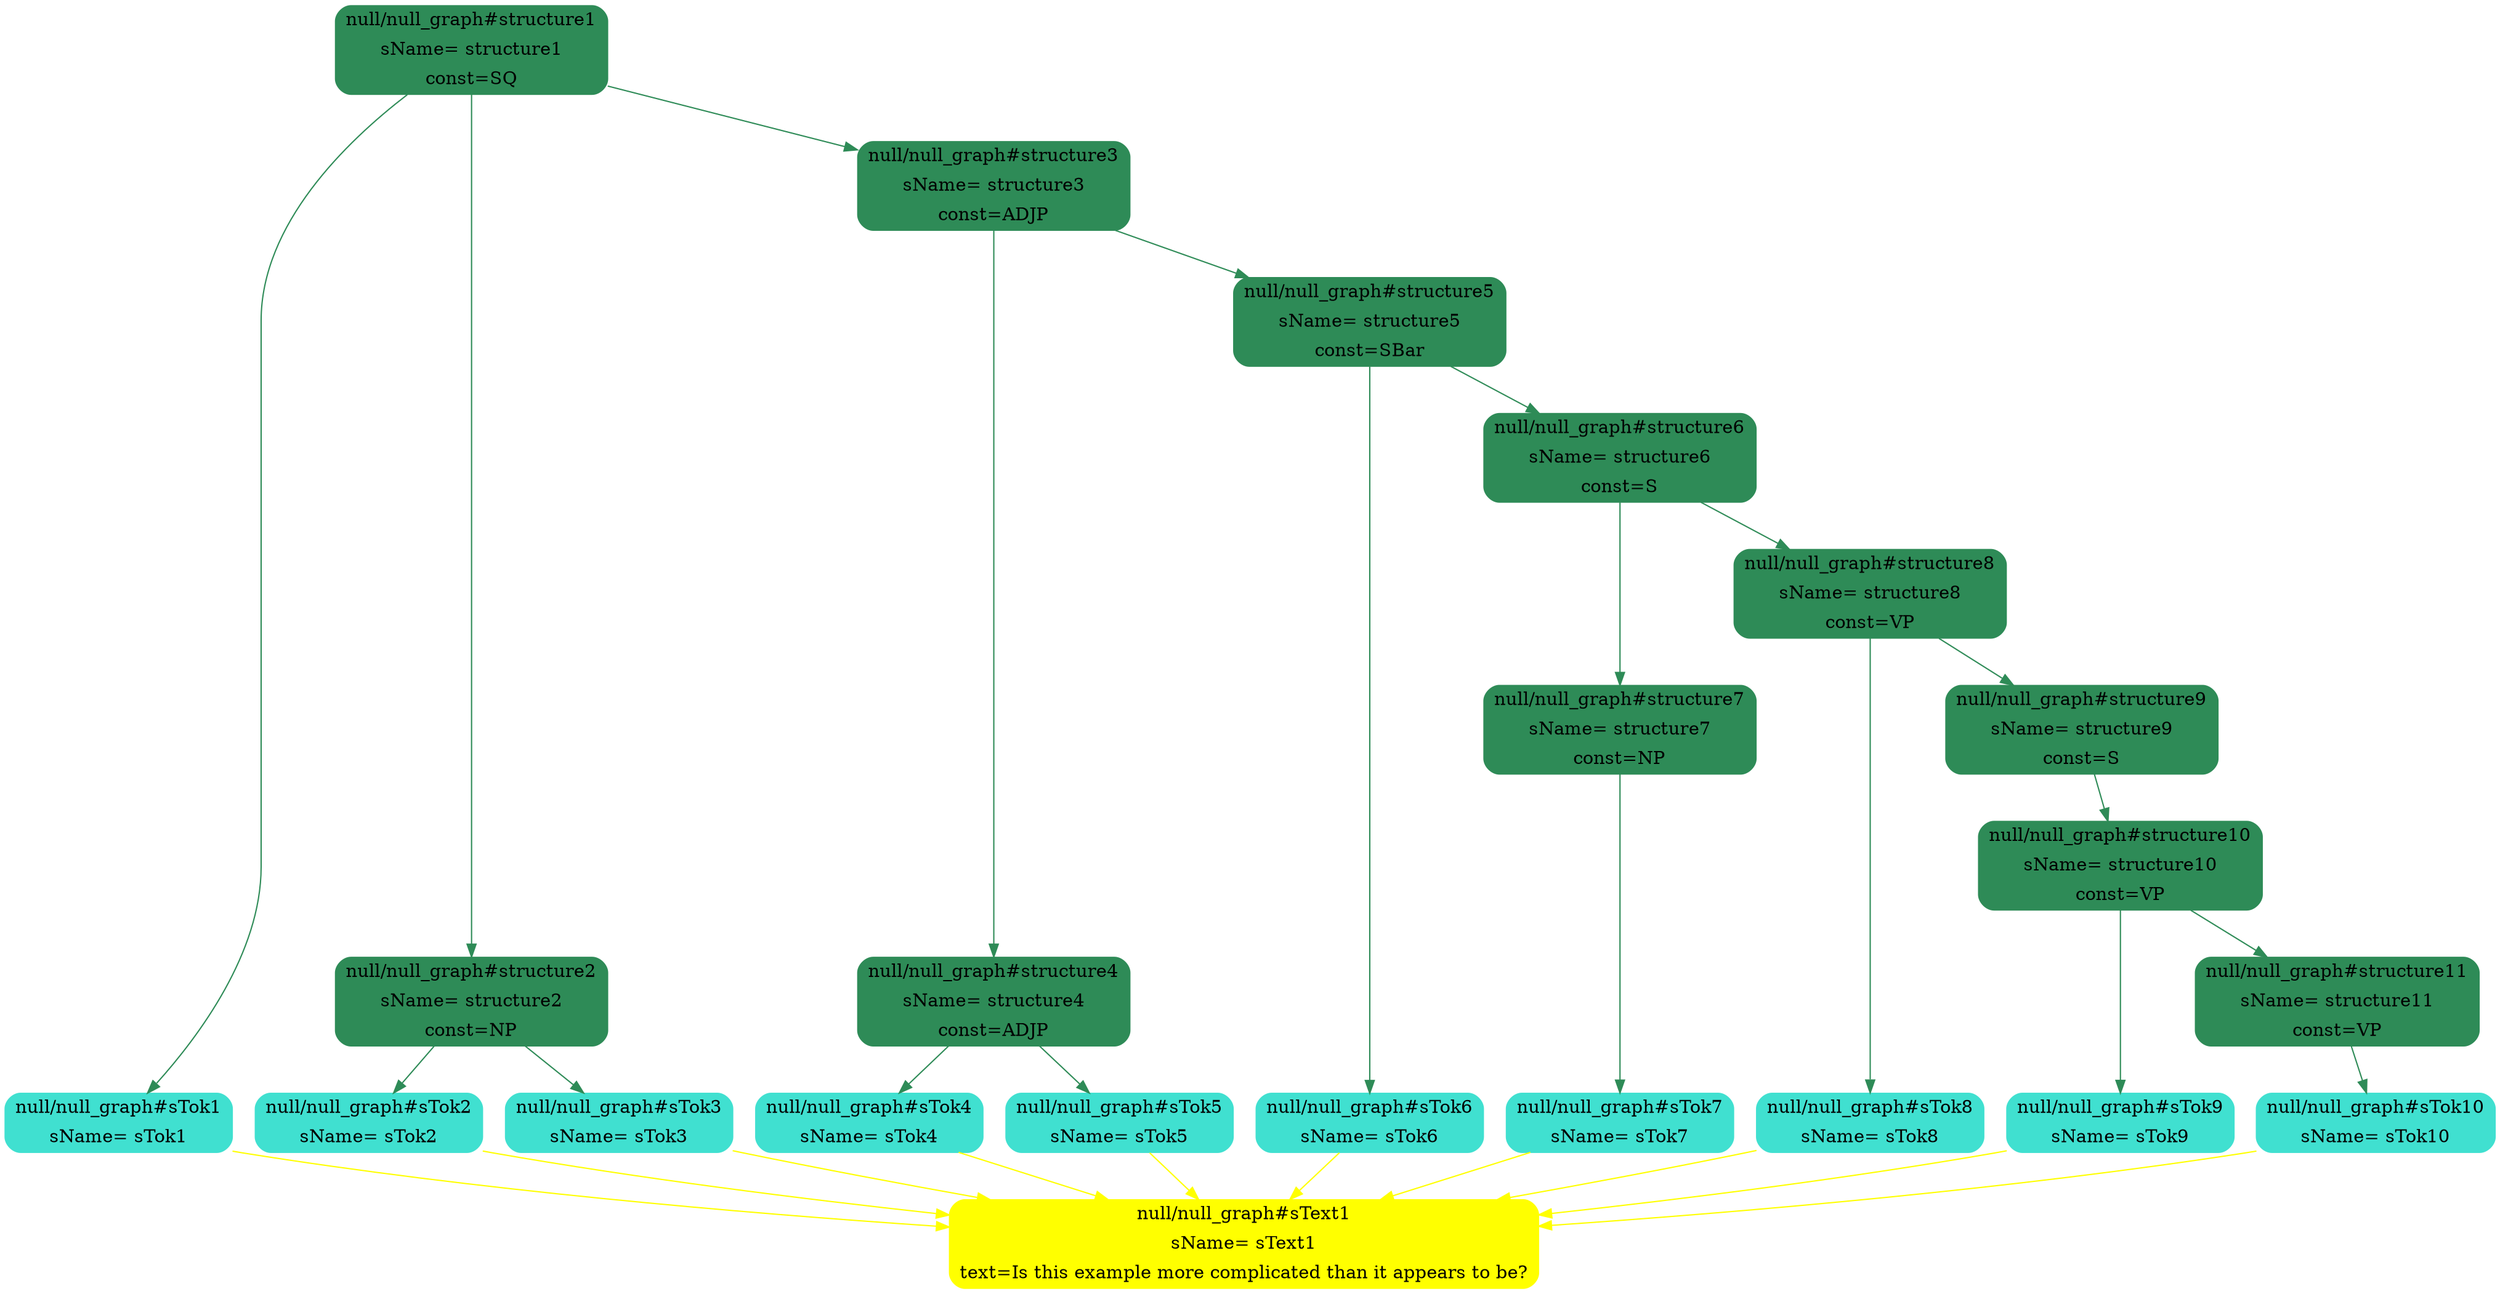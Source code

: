 digraph G {
ordering=out;
<null/null_graph#structure1> -> <null/null_graph#sTok1>[color=seagreen,style=filled];
<null/null_graph#sTok1> -> <null/null_graph#sText1>[color=yellow,style=filled];
<null/null_graph#structure1> -> <null/null_graph#structure2>[color=seagreen,style=filled];
<null/null_graph#structure2> -> <null/null_graph#sTok2>[color=seagreen,style=filled];
<null/null_graph#sTok2> -> <null/null_graph#sText1>[color=yellow,style=filled];
<null/null_graph#structure2> -> <null/null_graph#sTok3>[color=seagreen,style=filled];
<null/null_graph#sTok3> -> <null/null_graph#sText1>[color=yellow,style=filled];
<null/null_graph#structure1> -> <null/null_graph#structure3>[color=seagreen,style=filled];
<null/null_graph#structure3> -> <null/null_graph#structure4>[color=seagreen,style=filled];
<null/null_graph#structure4> -> <null/null_graph#sTok4>[color=seagreen,style=filled];
<null/null_graph#sTok4> -> <null/null_graph#sText1>[color=yellow,style=filled];
<null/null_graph#structure4> -> <null/null_graph#sTok5>[color=seagreen,style=filled];
<null/null_graph#sTok5> -> <null/null_graph#sText1>[color=yellow,style=filled];
<null/null_graph#structure3> -> <null/null_graph#structure5>[color=seagreen,style=filled];
<null/null_graph#structure5> -> <null/null_graph#sTok6>[color=seagreen,style=filled];
<null/null_graph#sTok6> -> <null/null_graph#sText1>[color=yellow,style=filled];
<null/null_graph#structure5> -> <null/null_graph#structure6>[color=seagreen,style=filled];
<null/null_graph#structure6> -> <null/null_graph#structure7>[color=seagreen,style=filled];
<null/null_graph#structure7> -> <null/null_graph#sTok7>[color=seagreen,style=filled];
<null/null_graph#sTok7> -> <null/null_graph#sText1>[color=yellow,style=filled];
<null/null_graph#structure6> -> <null/null_graph#structure8>[color=seagreen,style=filled];
<null/null_graph#structure8> -> <null/null_graph#sTok8>[color=seagreen,style=filled];
<null/null_graph#sTok8> -> <null/null_graph#sText1>[color=yellow,style=filled];
<null/null_graph#structure8> -> <null/null_graph#structure9>[color=seagreen,style=filled];
<null/null_graph#structure9> -> <null/null_graph#structure10>[color=seagreen,style=filled];
<null/null_graph#structure10> -> <null/null_graph#sTok9>[color=seagreen,style=filled];
<null/null_graph#sTok9> -> <null/null_graph#sText1>[color=yellow,style=filled];
<null/null_graph#structure10> -> <null/null_graph#structure11>[color=seagreen,style=filled];
<null/null_graph#structure11> -> <null/null_graph#sTok10>[color=seagreen,style=filled];
<null/null_graph#sTok10> -> <null/null_graph#sText1>[color=yellow,style=filled];
{
rank=max;
<null/null_graph#sText1>[shape=Mrecord,color=yellow,style=filled,label="{{null/null_graph#sText1}|{sName= sText1}|{text=Is this example more complicated than it appears to be?}}"];
}
{
rank=same;
<null/null_graph#sTok1>[shape=Mrecord,color=turquoise,style=filled,label="{{null/null_graph#sTok1}|{sName= sTok1}}"];
<null/null_graph#sTok2>[shape=Mrecord,color=turquoise,style=filled,label="{{null/null_graph#sTok2}|{sName= sTok2}}"];
<null/null_graph#sTok3>[shape=Mrecord,color=turquoise,style=filled,label="{{null/null_graph#sTok3}|{sName= sTok3}}"];
<null/null_graph#sTok4>[shape=Mrecord,color=turquoise,style=filled,label="{{null/null_graph#sTok4}|{sName= sTok4}}"];
<null/null_graph#sTok5>[shape=Mrecord,color=turquoise,style=filled,label="{{null/null_graph#sTok5}|{sName= sTok5}}"];
<null/null_graph#sTok6>[shape=Mrecord,color=turquoise,style=filled,label="{{null/null_graph#sTok6}|{sName= sTok6}}"];
<null/null_graph#sTok7>[shape=Mrecord,color=turquoise,style=filled,label="{{null/null_graph#sTok7}|{sName= sTok7}}"];
<null/null_graph#sTok8>[shape=Mrecord,color=turquoise,style=filled,label="{{null/null_graph#sTok8}|{sName= sTok8}}"];
<null/null_graph#sTok9>[shape=Mrecord,color=turquoise,style=filled,label="{{null/null_graph#sTok9}|{sName= sTok9}}"];
<null/null_graph#sTok10>[shape=Mrecord,color=turquoise,style=filled,label="{{null/null_graph#sTok10}|{sName= sTok10}}"];
}
<null/null_graph#structure1>[shape=Mrecord,color=seagreen,style=filled,label="{{null/null_graph#structure1}|{sName= structure1}|{const=SQ}}"];
<null/null_graph#structure2>[shape=Mrecord,color=seagreen,style=filled,label="{{null/null_graph#structure2}|{sName= structure2}|{const=NP}}"];
<null/null_graph#structure3>[shape=Mrecord,color=seagreen,style=filled,label="{{null/null_graph#structure3}|{sName= structure3}|{const=ADJP}}"];
<null/null_graph#structure4>[shape=Mrecord,color=seagreen,style=filled,label="{{null/null_graph#structure4}|{sName= structure4}|{const=ADJP}}"];
<null/null_graph#structure5>[shape=Mrecord,color=seagreen,style=filled,label="{{null/null_graph#structure5}|{sName= structure5}|{const=SBar}}"];
<null/null_graph#structure6>[shape=Mrecord,color=seagreen,style=filled,label="{{null/null_graph#structure6}|{sName= structure6}|{const=S}}"];
<null/null_graph#structure7>[shape=Mrecord,color=seagreen,style=filled,label="{{null/null_graph#structure7}|{sName= structure7}|{const=NP}}"];
<null/null_graph#structure8>[shape=Mrecord,color=seagreen,style=filled,label="{{null/null_graph#structure8}|{sName= structure8}|{const=VP}}"];
<null/null_graph#structure9>[shape=Mrecord,color=seagreen,style=filled,label="{{null/null_graph#structure9}|{sName= structure9}|{const=S}}"];
<null/null_graph#structure10>[shape=Mrecord,color=seagreen,style=filled,label="{{null/null_graph#structure10}|{sName= structure10}|{const=VP}}"];
<null/null_graph#structure11>[shape=Mrecord,color=seagreen,style=filled,label="{{null/null_graph#structure11}|{sName= structure11}|{const=VP}}"];
}
